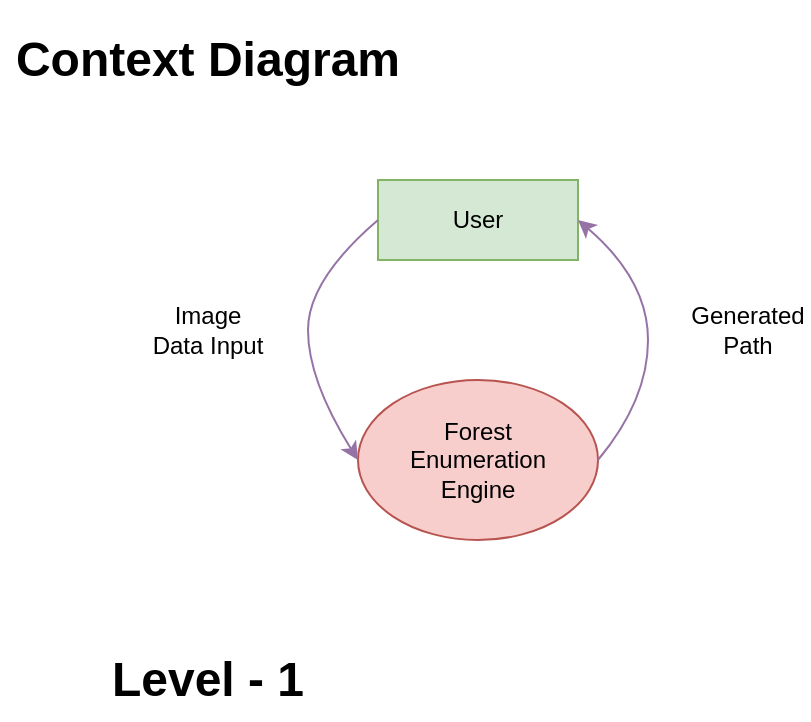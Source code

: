 <mxfile version="22.1.0" type="github">
  <diagram name="Page-1" id="Z5g9E34FdIhuN_dx8226">
    <mxGraphModel dx="880" dy="438" grid="1" gridSize="10" guides="1" tooltips="1" connect="1" arrows="1" fold="1" page="1" pageScale="1" pageWidth="850" pageHeight="1100" math="0" shadow="0">
      <root>
        <mxCell id="0" />
        <mxCell id="1" parent="0" />
        <mxCell id="wBeUq93BCxYl6VkZX4B5-1" value="" style="ellipse;whiteSpace=wrap;html=1;fillColor=#f8cecc;strokeColor=#b85450;" vertex="1" parent="1">
          <mxGeometry x="365" y="220" width="120" height="80" as="geometry" />
        </mxCell>
        <mxCell id="wBeUq93BCxYl6VkZX4B5-2" value="Forest Enumeration Engine" style="text;html=1;strokeColor=none;fillColor=none;align=center;verticalAlign=middle;whiteSpace=wrap;rounded=0;" vertex="1" parent="1">
          <mxGeometry x="395" y="245" width="60" height="30" as="geometry" />
        </mxCell>
        <mxCell id="wBeUq93BCxYl6VkZX4B5-3" value="User" style="rounded=0;whiteSpace=wrap;html=1;fillColor=#d5e8d4;strokeColor=#82b366;" vertex="1" parent="1">
          <mxGeometry x="375" y="120" width="100" height="40" as="geometry" />
        </mxCell>
        <mxCell id="wBeUq93BCxYl6VkZX4B5-4" value="" style="curved=1;endArrow=classic;html=1;rounded=0;exitX=0;exitY=0.5;exitDx=0;exitDy=0;entryX=0;entryY=0.5;entryDx=0;entryDy=0;fillColor=#e1d5e7;strokeColor=#9673a6;" edge="1" parent="1" source="wBeUq93BCxYl6VkZX4B5-3" target="wBeUq93BCxYl6VkZX4B5-1">
          <mxGeometry width="50" height="50" relative="1" as="geometry">
            <mxPoint x="400" y="260" as="sourcePoint" />
            <mxPoint x="450" y="210" as="targetPoint" />
            <Array as="points">
              <mxPoint x="340" y="170" />
              <mxPoint x="340" y="220" />
            </Array>
          </mxGeometry>
        </mxCell>
        <mxCell id="wBeUq93BCxYl6VkZX4B5-5" value="" style="curved=1;endArrow=classic;html=1;rounded=0;entryX=1;entryY=0.5;entryDx=0;entryDy=0;exitX=1;exitY=0.5;exitDx=0;exitDy=0;fillColor=#e1d5e7;strokeColor=#9673a6;" edge="1" parent="1" source="wBeUq93BCxYl6VkZX4B5-1" target="wBeUq93BCxYl6VkZX4B5-3">
          <mxGeometry width="50" height="50" relative="1" as="geometry">
            <mxPoint x="520" y="220" as="sourcePoint" />
            <mxPoint x="570" y="170" as="targetPoint" />
            <Array as="points">
              <mxPoint x="510" y="230" />
              <mxPoint x="510" y="170" />
            </Array>
          </mxGeometry>
        </mxCell>
        <mxCell id="wBeUq93BCxYl6VkZX4B5-6" value="Image Data Input" style="text;html=1;strokeColor=none;fillColor=none;align=center;verticalAlign=middle;whiteSpace=wrap;rounded=0;" vertex="1" parent="1">
          <mxGeometry x="260" y="180" width="60" height="30" as="geometry" />
        </mxCell>
        <mxCell id="wBeUq93BCxYl6VkZX4B5-7" value="Generated Path" style="text;html=1;strokeColor=none;fillColor=none;align=center;verticalAlign=middle;whiteSpace=wrap;rounded=0;" vertex="1" parent="1">
          <mxGeometry x="530" y="180" width="60" height="30" as="geometry" />
        </mxCell>
        <mxCell id="wBeUq93BCxYl6VkZX4B5-8" value="&lt;h1&gt;Context Diagram&lt;/h1&gt;" style="text;html=1;strokeColor=none;fillColor=none;spacing=5;spacingTop=-20;whiteSpace=wrap;overflow=hidden;rounded=0;align=center;" vertex="1" parent="1">
          <mxGeometry x="186.25" y="40" width="207.5" height="40" as="geometry" />
        </mxCell>
        <mxCell id="wBeUq93BCxYl6VkZX4B5-10" value="&lt;h1&gt;Level - 1&lt;/h1&gt;" style="text;html=1;strokeColor=none;fillColor=none;spacing=5;spacingTop=-20;whiteSpace=wrap;overflow=hidden;rounded=0;align=center;" vertex="1" parent="1">
          <mxGeometry x="186.25" y="350" width="207.5" height="40" as="geometry" />
        </mxCell>
      </root>
    </mxGraphModel>
  </diagram>
</mxfile>
